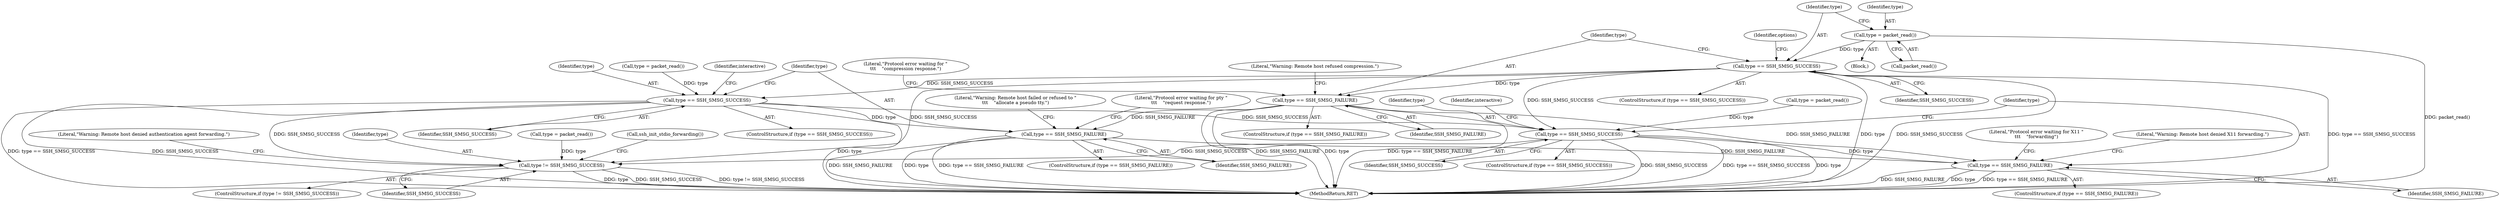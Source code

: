 digraph "0_mindrot_ed4ce82dbfa8a3a3c8ea6fa0db113c71e234416c_1@API" {
"1000171" [label="(Call,type = packet_read())"];
"1000175" [label="(Call,type == SSH_SMSG_SUCCESS)"];
"1000184" [label="(Call,type == SSH_SMSG_FAILURE)"];
"1000272" [label="(Call,type == SSH_SMSG_FAILURE)"];
"1000344" [label="(Call,type == SSH_SMSG_FAILURE)"];
"1000260" [label="(Call,type == SSH_SMSG_SUCCESS)"];
"1000335" [label="(Call,type == SSH_SMSG_SUCCESS)"];
"1000376" [label="(Call,type != SSH_SMSG_SUCCESS)"];
"1000177" [label="(Identifier,SSH_SMSG_SUCCESS)"];
"1000335" [label="(Call,type == SSH_SMSG_SUCCESS)"];
"1000262" [label="(Identifier,SSH_SMSG_SUCCESS)"];
"1000183" [label="(ControlStructure,if (type == SSH_SMSG_FAILURE))"];
"1000176" [label="(Identifier,type)"];
"1000261" [label="(Identifier,type)"];
"1000380" [label="(Literal,\"Warning: Remote host denied authentication agent forwarding.\")"];
"1000148" [label="(Block,)"];
"1000271" [label="(ControlStructure,if (type == SSH_SMSG_FAILURE))"];
"1000472" [label="(MethodReturn,RET)"];
"1000276" [label="(Literal,\"Warning: Remote host failed or refused to \"\n\t\t\t    \"allocate a pseudo tty.\")"];
"1000279" [label="(Literal,\"Protocol error waiting for pty \"\n\t\t\t    \"request response.\")"];
"1000375" [label="(ControlStructure,if (type != SSH_SMSG_SUCCESS))"];
"1000191" [label="(Literal,\"Protocol error waiting for \"\n\t\t\t    \"compression response.\")"];
"1000171" [label="(Call,type = packet_read())"];
"1000376" [label="(Call,type != SSH_SMSG_SUCCESS)"];
"1000173" [label="(Call,packet_read())"];
"1000256" [label="(Call,type = packet_read())"];
"1000337" [label="(Identifier,SSH_SMSG_SUCCESS)"];
"1000377" [label="(Identifier,type)"];
"1000172" [label="(Identifier,type)"];
"1000188" [label="(Literal,\"Warning: Remote host refused compression.\")"];
"1000343" [label="(ControlStructure,if (type == SSH_SMSG_FAILURE))"];
"1000265" [label="(Identifier,interactive)"];
"1000371" [label="(Call,type = packet_read())"];
"1000260" [label="(Call,type == SSH_SMSG_SUCCESS)"];
"1000273" [label="(Identifier,type)"];
"1000346" [label="(Identifier,SSH_SMSG_FAILURE)"];
"1000381" [label="(Call,ssh_init_stdio_forwarding())"];
"1000336" [label="(Identifier,type)"];
"1000331" [label="(Call,type = packet_read())"];
"1000274" [label="(Identifier,SSH_SMSG_FAILURE)"];
"1000180" [label="(Identifier,options)"];
"1000353" [label="(Literal,\"Protocol error waiting for X11 \"\n\t\t\t    \"forwarding\")"];
"1000378" [label="(Identifier,SSH_SMSG_SUCCESS)"];
"1000174" [label="(ControlStructure,if (type == SSH_SMSG_SUCCESS))"];
"1000175" [label="(Call,type == SSH_SMSG_SUCCESS)"];
"1000185" [label="(Identifier,type)"];
"1000259" [label="(ControlStructure,if (type == SSH_SMSG_SUCCESS))"];
"1000184" [label="(Call,type == SSH_SMSG_FAILURE)"];
"1000344" [label="(Call,type == SSH_SMSG_FAILURE)"];
"1000345" [label="(Identifier,type)"];
"1000340" [label="(Identifier,interactive)"];
"1000186" [label="(Identifier,SSH_SMSG_FAILURE)"];
"1000349" [label="(Literal,\"Warning: Remote host denied X11 forwarding.\")"];
"1000272" [label="(Call,type == SSH_SMSG_FAILURE)"];
"1000334" [label="(ControlStructure,if (type == SSH_SMSG_SUCCESS))"];
"1000171" -> "1000148"  [label="AST: "];
"1000171" -> "1000173"  [label="CFG: "];
"1000172" -> "1000171"  [label="AST: "];
"1000173" -> "1000171"  [label="AST: "];
"1000176" -> "1000171"  [label="CFG: "];
"1000171" -> "1000472"  [label="DDG: packet_read()"];
"1000171" -> "1000175"  [label="DDG: type"];
"1000175" -> "1000174"  [label="AST: "];
"1000175" -> "1000177"  [label="CFG: "];
"1000176" -> "1000175"  [label="AST: "];
"1000177" -> "1000175"  [label="AST: "];
"1000180" -> "1000175"  [label="CFG: "];
"1000185" -> "1000175"  [label="CFG: "];
"1000175" -> "1000472"  [label="DDG: type"];
"1000175" -> "1000472"  [label="DDG: SSH_SMSG_SUCCESS"];
"1000175" -> "1000472"  [label="DDG: type == SSH_SMSG_SUCCESS"];
"1000175" -> "1000184"  [label="DDG: type"];
"1000175" -> "1000260"  [label="DDG: SSH_SMSG_SUCCESS"];
"1000175" -> "1000335"  [label="DDG: SSH_SMSG_SUCCESS"];
"1000175" -> "1000376"  [label="DDG: SSH_SMSG_SUCCESS"];
"1000184" -> "1000183"  [label="AST: "];
"1000184" -> "1000186"  [label="CFG: "];
"1000185" -> "1000184"  [label="AST: "];
"1000186" -> "1000184"  [label="AST: "];
"1000188" -> "1000184"  [label="CFG: "];
"1000191" -> "1000184"  [label="CFG: "];
"1000184" -> "1000472"  [label="DDG: SSH_SMSG_FAILURE"];
"1000184" -> "1000472"  [label="DDG: type"];
"1000184" -> "1000472"  [label="DDG: type == SSH_SMSG_FAILURE"];
"1000184" -> "1000272"  [label="DDG: SSH_SMSG_FAILURE"];
"1000184" -> "1000344"  [label="DDG: SSH_SMSG_FAILURE"];
"1000272" -> "1000271"  [label="AST: "];
"1000272" -> "1000274"  [label="CFG: "];
"1000273" -> "1000272"  [label="AST: "];
"1000274" -> "1000272"  [label="AST: "];
"1000276" -> "1000272"  [label="CFG: "];
"1000279" -> "1000272"  [label="CFG: "];
"1000272" -> "1000472"  [label="DDG: SSH_SMSG_FAILURE"];
"1000272" -> "1000472"  [label="DDG: type"];
"1000272" -> "1000472"  [label="DDG: type == SSH_SMSG_FAILURE"];
"1000260" -> "1000272"  [label="DDG: type"];
"1000272" -> "1000344"  [label="DDG: SSH_SMSG_FAILURE"];
"1000344" -> "1000343"  [label="AST: "];
"1000344" -> "1000346"  [label="CFG: "];
"1000345" -> "1000344"  [label="AST: "];
"1000346" -> "1000344"  [label="AST: "];
"1000349" -> "1000344"  [label="CFG: "];
"1000353" -> "1000344"  [label="CFG: "];
"1000344" -> "1000472"  [label="DDG: type == SSH_SMSG_FAILURE"];
"1000344" -> "1000472"  [label="DDG: SSH_SMSG_FAILURE"];
"1000344" -> "1000472"  [label="DDG: type"];
"1000335" -> "1000344"  [label="DDG: type"];
"1000260" -> "1000259"  [label="AST: "];
"1000260" -> "1000262"  [label="CFG: "];
"1000261" -> "1000260"  [label="AST: "];
"1000262" -> "1000260"  [label="AST: "];
"1000265" -> "1000260"  [label="CFG: "];
"1000273" -> "1000260"  [label="CFG: "];
"1000260" -> "1000472"  [label="DDG: type == SSH_SMSG_SUCCESS"];
"1000260" -> "1000472"  [label="DDG: SSH_SMSG_SUCCESS"];
"1000260" -> "1000472"  [label="DDG: type"];
"1000256" -> "1000260"  [label="DDG: type"];
"1000260" -> "1000335"  [label="DDG: SSH_SMSG_SUCCESS"];
"1000260" -> "1000376"  [label="DDG: SSH_SMSG_SUCCESS"];
"1000335" -> "1000334"  [label="AST: "];
"1000335" -> "1000337"  [label="CFG: "];
"1000336" -> "1000335"  [label="AST: "];
"1000337" -> "1000335"  [label="AST: "];
"1000340" -> "1000335"  [label="CFG: "];
"1000345" -> "1000335"  [label="CFG: "];
"1000335" -> "1000472"  [label="DDG: type"];
"1000335" -> "1000472"  [label="DDG: SSH_SMSG_SUCCESS"];
"1000335" -> "1000472"  [label="DDG: type == SSH_SMSG_SUCCESS"];
"1000331" -> "1000335"  [label="DDG: type"];
"1000335" -> "1000376"  [label="DDG: SSH_SMSG_SUCCESS"];
"1000376" -> "1000375"  [label="AST: "];
"1000376" -> "1000378"  [label="CFG: "];
"1000377" -> "1000376"  [label="AST: "];
"1000378" -> "1000376"  [label="AST: "];
"1000380" -> "1000376"  [label="CFG: "];
"1000381" -> "1000376"  [label="CFG: "];
"1000376" -> "1000472"  [label="DDG: type != SSH_SMSG_SUCCESS"];
"1000376" -> "1000472"  [label="DDG: type"];
"1000376" -> "1000472"  [label="DDG: SSH_SMSG_SUCCESS"];
"1000371" -> "1000376"  [label="DDG: type"];
}
